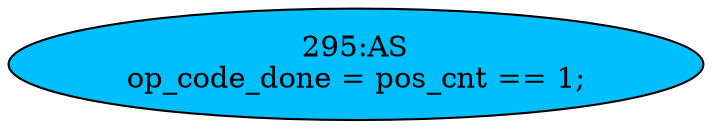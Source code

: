 strict digraph "" {
	node [label="\N"];
	"295:AS"	 [ast="<pyverilog.vparser.ast.Assign object at 0x7f2608cee390>",
		def_var="['op_code_done']",
		fillcolor=deepskyblue,
		label="295:AS
op_code_done = pos_cnt == 1;",
		statements="[]",
		style=filled,
		typ=Assign,
		use_var="['pos_cnt']"];
}
